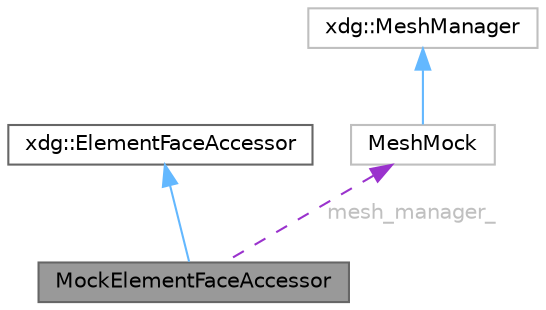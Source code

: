 digraph "MockElementFaceAccessor"
{
 // LATEX_PDF_SIZE
  bgcolor="transparent";
  edge [fontname=Helvetica,fontsize=10,labelfontname=Helvetica,labelfontsize=10];
  node [fontname=Helvetica,fontsize=10,shape=box,height=0.2,width=0.4];
  Node1 [id="Node000001",label="MockElementFaceAccessor",height=0.2,width=0.4,color="gray40", fillcolor="grey60", style="filled", fontcolor="black",tooltip=" "];
  Node2 -> Node1 [id="edge1_Node000001_Node000002",dir="back",color="steelblue1",style="solid",tooltip=" "];
  Node2 [id="Node000002",label="xdg::ElementFaceAccessor",height=0.2,width=0.4,color="gray40", fillcolor="white", style="filled",URL="$structxdg_1_1ElementFaceAccessor.html",tooltip="Class to provide access to face vertices of mesh elements."];
  Node3 -> Node1 [id="edge2_Node000001_Node000003",dir="back",color="darkorchid3",style="dashed",tooltip=" ",label=" mesh_manager_",fontcolor="grey" ];
  Node3 [id="Node000003",label="MeshMock",height=0.2,width=0.4,color="grey75", fillcolor="white", style="filled",URL="$classMeshMock.html",tooltip=" "];
  Node4 -> Node3 [id="edge3_Node000003_Node000004",dir="back",color="steelblue1",style="solid",tooltip=" "];
  Node4 [id="Node000004",label="xdg::MeshManager",height=0.2,width=0.4,color="grey75", fillcolor="white", style="filled",URL="$classxdg_1_1MeshManager.html",tooltip=" "];
}
